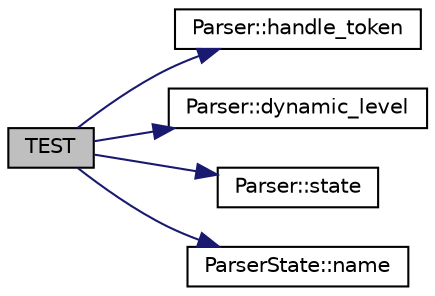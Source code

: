 digraph "TEST"
{
 // INTERACTIVE_SVG=YES
  edge [fontname="Helvetica",fontsize="10",labelfontname="Helvetica",labelfontsize="10"];
  node [fontname="Helvetica",fontsize="10",shape=record];
  rankdir="LR";
  Node1 [label="TEST",height=0.2,width=0.4,color="black", fillcolor="grey75", style="filled" fontcolor="black"];
  Node1 -> Node2 [color="midnightblue",fontsize="10",style="solid",fontname="Helvetica"];
  Node2 [label="Parser::handle_token",height=0.2,width=0.4,color="black", fillcolor="white", style="filled",URL="$class_parser.html#a2a43c312ed39de25423bc4b91224005d"];
  Node1 -> Node3 [color="midnightblue",fontsize="10",style="solid",fontname="Helvetica"];
  Node3 [label="Parser::dynamic_level",height=0.2,width=0.4,color="black", fillcolor="white", style="filled",URL="$class_parser.html#a45bbdb95dfff16de3f4bae0238e42164"];
  Node1 -> Node4 [color="midnightblue",fontsize="10",style="solid",fontname="Helvetica"];
  Node4 [label="Parser::state",height=0.2,width=0.4,color="black", fillcolor="white", style="filled",URL="$class_parser.html#a1f7ec65e9c2ee547dd21f5bb7ca1d013"];
  Node1 -> Node5 [color="midnightblue",fontsize="10",style="solid",fontname="Helvetica"];
  Node5 [label="ParserState::name",height=0.2,width=0.4,color="black", fillcolor="white", style="filled",URL="$class_parser_state.html#a09d7c27ce5e8b3142cfa31d9153a3ba4"];
}
